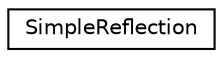 digraph "Graphical Class Hierarchy"
{
  edge [fontname="Helvetica",fontsize="10",labelfontname="Helvetica",labelfontsize="10"];
  node [fontname="Helvetica",fontsize="10",shape=record];
  rankdir="LR";
  Node1 [label="SimpleReflection",height=0.2,width=0.4,color="black", fillcolor="white", style="filled",URL="$class_simple_reflection.html"];
}
